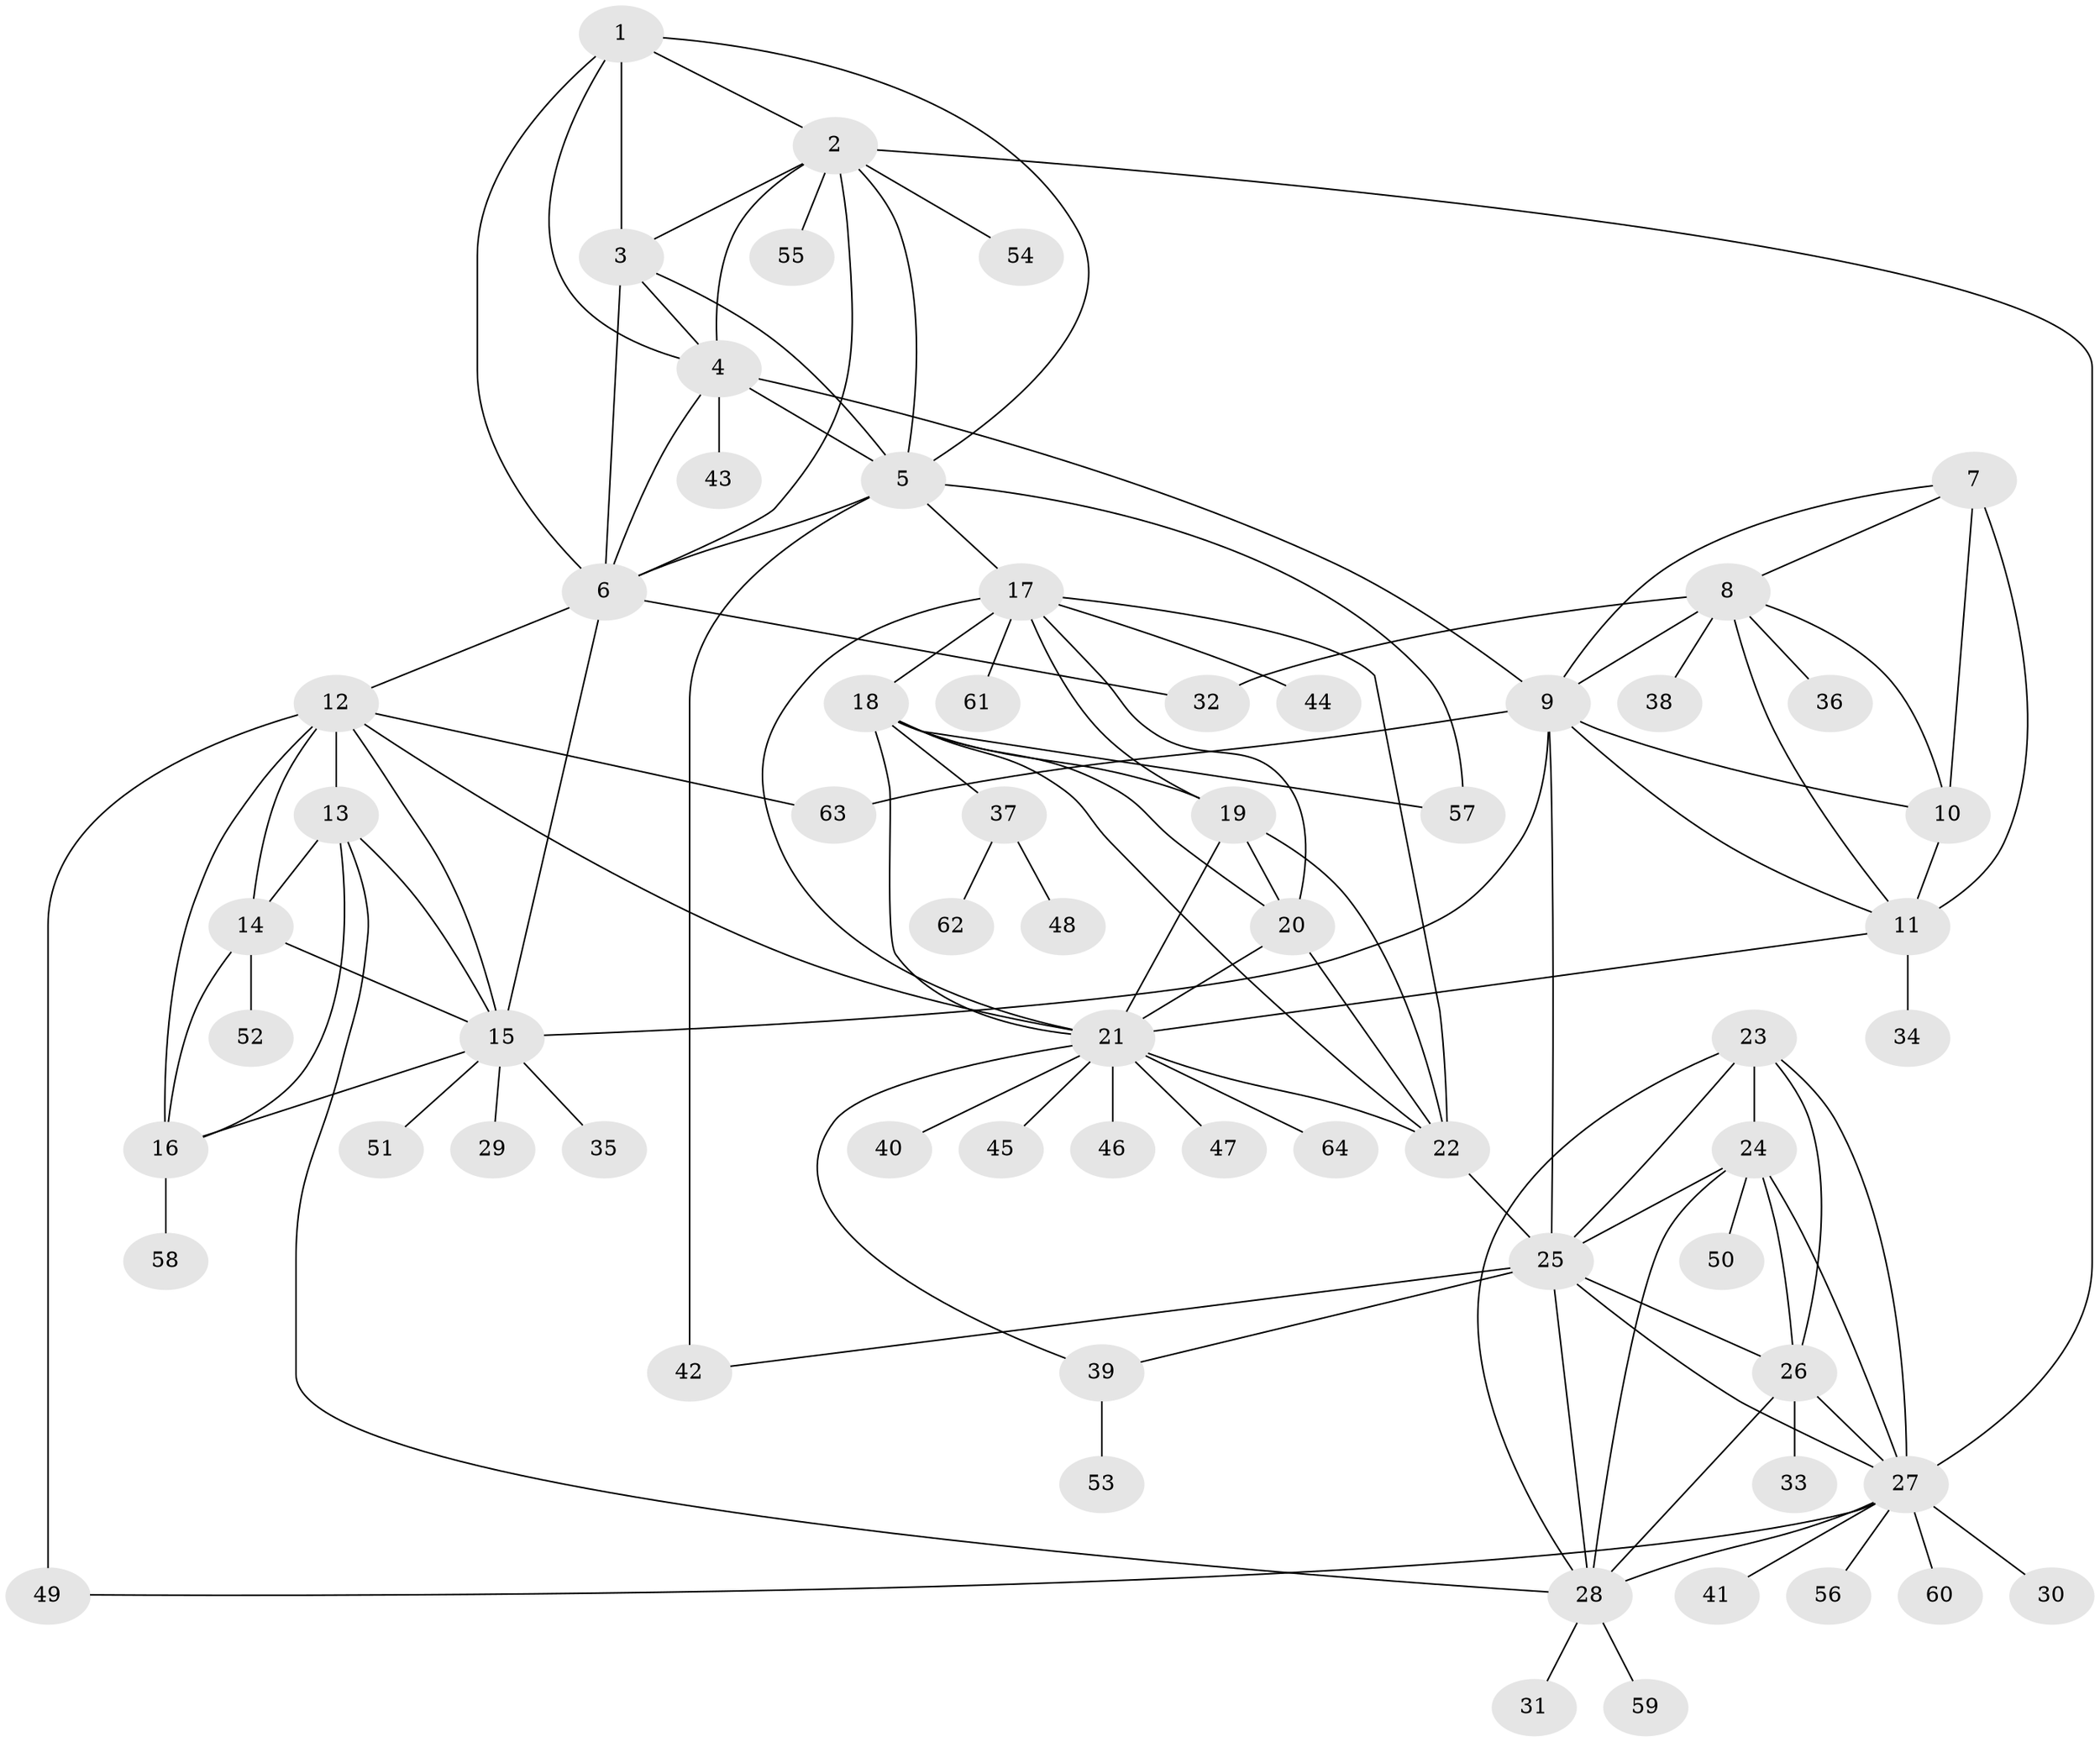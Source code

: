 // original degree distribution, {6: 0.03937007874015748, 9: 0.047244094488188976, 10: 0.031496062992125984, 11: 0.023622047244094488, 5: 0.015748031496062992, 8: 0.015748031496062992, 7: 0.03937007874015748, 12: 0.015748031496062992, 14: 0.007874015748031496, 1: 0.5905511811023622, 2: 0.14173228346456693, 3: 0.023622047244094488, 4: 0.007874015748031496}
// Generated by graph-tools (version 1.1) at 2025/37/03/09/25 02:37:46]
// undirected, 64 vertices, 118 edges
graph export_dot {
graph [start="1"]
  node [color=gray90,style=filled];
  1;
  2;
  3;
  4;
  5;
  6;
  7;
  8;
  9;
  10;
  11;
  12;
  13;
  14;
  15;
  16;
  17;
  18;
  19;
  20;
  21;
  22;
  23;
  24;
  25;
  26;
  27;
  28;
  29;
  30;
  31;
  32;
  33;
  34;
  35;
  36;
  37;
  38;
  39;
  40;
  41;
  42;
  43;
  44;
  45;
  46;
  47;
  48;
  49;
  50;
  51;
  52;
  53;
  54;
  55;
  56;
  57;
  58;
  59;
  60;
  61;
  62;
  63;
  64;
  1 -- 2 [weight=1.0];
  1 -- 3 [weight=1.0];
  1 -- 4 [weight=1.0];
  1 -- 5 [weight=1.0];
  1 -- 6 [weight=1.0];
  2 -- 3 [weight=1.0];
  2 -- 4 [weight=1.0];
  2 -- 5 [weight=1.0];
  2 -- 6 [weight=1.0];
  2 -- 27 [weight=1.0];
  2 -- 54 [weight=1.0];
  2 -- 55 [weight=1.0];
  3 -- 4 [weight=1.0];
  3 -- 5 [weight=1.0];
  3 -- 6 [weight=1.0];
  4 -- 5 [weight=1.0];
  4 -- 6 [weight=1.0];
  4 -- 9 [weight=1.0];
  4 -- 43 [weight=3.0];
  5 -- 6 [weight=1.0];
  5 -- 17 [weight=1.0];
  5 -- 42 [weight=3.0];
  5 -- 57 [weight=1.0];
  6 -- 12 [weight=1.0];
  6 -- 15 [weight=1.0];
  6 -- 32 [weight=1.0];
  7 -- 8 [weight=2.0];
  7 -- 9 [weight=2.0];
  7 -- 10 [weight=5.0];
  7 -- 11 [weight=2.0];
  8 -- 9 [weight=1.0];
  8 -- 10 [weight=1.0];
  8 -- 11 [weight=1.0];
  8 -- 32 [weight=3.0];
  8 -- 36 [weight=1.0];
  8 -- 38 [weight=1.0];
  9 -- 10 [weight=1.0];
  9 -- 11 [weight=1.0];
  9 -- 15 [weight=1.0];
  9 -- 25 [weight=1.0];
  9 -- 63 [weight=1.0];
  10 -- 11 [weight=1.0];
  11 -- 21 [weight=1.0];
  11 -- 34 [weight=1.0];
  12 -- 13 [weight=2.0];
  12 -- 14 [weight=2.0];
  12 -- 15 [weight=2.0];
  12 -- 16 [weight=2.0];
  12 -- 21 [weight=1.0];
  12 -- 49 [weight=2.0];
  12 -- 63 [weight=1.0];
  13 -- 14 [weight=1.0];
  13 -- 15 [weight=1.0];
  13 -- 16 [weight=1.0];
  13 -- 28 [weight=1.0];
  14 -- 15 [weight=1.0];
  14 -- 16 [weight=1.0];
  14 -- 52 [weight=1.0];
  15 -- 16 [weight=1.0];
  15 -- 29 [weight=1.0];
  15 -- 35 [weight=1.0];
  15 -- 51 [weight=1.0];
  16 -- 58 [weight=1.0];
  17 -- 18 [weight=1.0];
  17 -- 19 [weight=1.0];
  17 -- 20 [weight=1.0];
  17 -- 21 [weight=1.0];
  17 -- 22 [weight=1.0];
  17 -- 44 [weight=1.0];
  17 -- 61 [weight=1.0];
  18 -- 19 [weight=1.0];
  18 -- 20 [weight=1.0];
  18 -- 21 [weight=1.0];
  18 -- 22 [weight=1.0];
  18 -- 37 [weight=1.0];
  18 -- 57 [weight=1.0];
  19 -- 20 [weight=1.0];
  19 -- 21 [weight=1.0];
  19 -- 22 [weight=1.0];
  20 -- 21 [weight=1.0];
  20 -- 22 [weight=1.0];
  21 -- 22 [weight=1.0];
  21 -- 39 [weight=1.0];
  21 -- 40 [weight=1.0];
  21 -- 45 [weight=1.0];
  21 -- 46 [weight=1.0];
  21 -- 47 [weight=1.0];
  21 -- 64 [weight=1.0];
  22 -- 25 [weight=1.0];
  23 -- 24 [weight=4.0];
  23 -- 25 [weight=1.0];
  23 -- 26 [weight=1.0];
  23 -- 27 [weight=1.0];
  23 -- 28 [weight=1.0];
  24 -- 25 [weight=1.0];
  24 -- 26 [weight=1.0];
  24 -- 27 [weight=1.0];
  24 -- 28 [weight=1.0];
  24 -- 50 [weight=1.0];
  25 -- 26 [weight=1.0];
  25 -- 27 [weight=1.0];
  25 -- 28 [weight=1.0];
  25 -- 39 [weight=1.0];
  25 -- 42 [weight=1.0];
  26 -- 27 [weight=1.0];
  26 -- 28 [weight=1.0];
  26 -- 33 [weight=4.0];
  27 -- 28 [weight=1.0];
  27 -- 30 [weight=1.0];
  27 -- 41 [weight=1.0];
  27 -- 49 [weight=1.0];
  27 -- 56 [weight=1.0];
  27 -- 60 [weight=1.0];
  28 -- 31 [weight=1.0];
  28 -- 59 [weight=1.0];
  37 -- 48 [weight=1.0];
  37 -- 62 [weight=1.0];
  39 -- 53 [weight=1.0];
}
